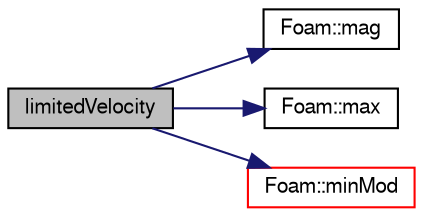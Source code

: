 digraph "limitedVelocity"
{
  bgcolor="transparent";
  edge [fontname="FreeSans",fontsize="10",labelfontname="FreeSans",labelfontsize="10"];
  node [fontname="FreeSans",fontsize="10",shape=record];
  rankdir="LR";
  Node24 [label="limitedVelocity",height=0.2,width=0.4,color="black", fillcolor="grey75", style="filled", fontcolor="black"];
  Node24 -> Node25 [color="midnightblue",fontsize="10",style="solid",fontname="FreeSans"];
  Node25 [label="Foam::mag",height=0.2,width=0.4,color="black",URL="$a21124.html#a929da2a3fdcf3dacbbe0487d3a330dae"];
  Node24 -> Node26 [color="midnightblue",fontsize="10",style="solid",fontname="FreeSans"];
  Node26 [label="Foam::max",height=0.2,width=0.4,color="black",URL="$a21124.html#ac993e906cf2774ae77e666bc24e81733"];
  Node24 -> Node27 [color="midnightblue",fontsize="10",style="solid",fontname="FreeSans"];
  Node27 [label="Foam::minMod",height=0.2,width=0.4,color="red",URL="$a21124.html#ada1dff4d8300a8d3159de2427e705c1e"];
}
